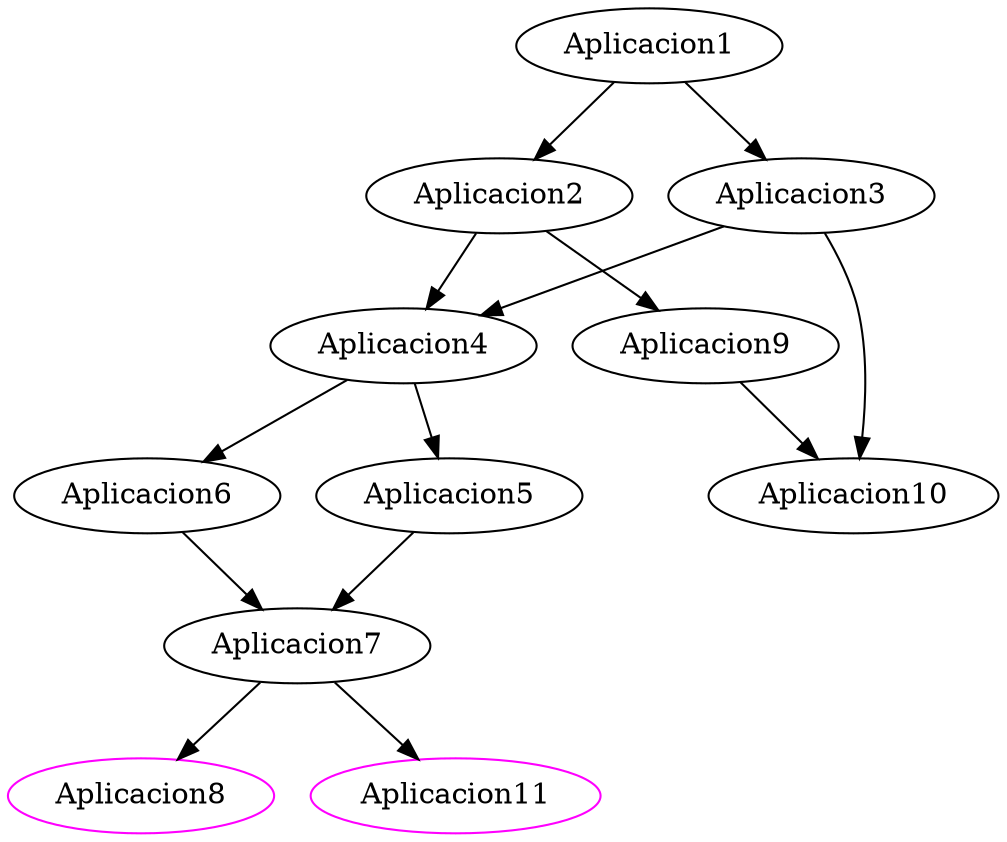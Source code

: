 strict digraph G {
  1 [ label="Aplicacion1" ];
  2 [ label="Aplicacion2" ];
  3 [ label="Aplicacion3" ];
  4 [ label="Aplicacion4" ];
  5 [ label="Aplicacion5" ];
  6 [ label="Aplicacion6" ];
  7 [ label="Aplicacion7" ];
  8 [ color="magenta" label="Aplicacion8" ];
  9 [ label="Aplicacion9" ];
  10 [ label="Aplicacion10" ];
  11 [ color="magenta" label="Aplicacion11" ];
  1 -> 2 [ color="black" ];
  1 -> 3 [ color="black" ];
  2 -> 4 [ color="black" ];
  3 -> 4 [ color="black" ];
  4 -> 5 [ color="black" ];
  4 -> 6 [ color="black" ];
  5 -> 7 [ color="black" ];
  6 -> 7 [ color="black" ];
  7 -> 8 [ color="black" ];
  2 -> 9 [ color="black" ];
  9 -> 10 [ color="black" ];
  3 -> 10 [ color="black" ];
  7 -> 11 [ color="black" ];
}
